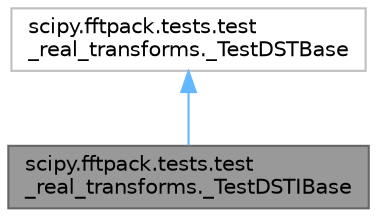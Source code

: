 digraph "scipy.fftpack.tests.test_real_transforms._TestDSTIBase"
{
 // LATEX_PDF_SIZE
  bgcolor="transparent";
  edge [fontname=Helvetica,fontsize=10,labelfontname=Helvetica,labelfontsize=10];
  node [fontname=Helvetica,fontsize=10,shape=box,height=0.2,width=0.4];
  Node1 [id="Node000001",label="scipy.fftpack.tests.test\l_real_transforms._TestDSTIBase",height=0.2,width=0.4,color="gray40", fillcolor="grey60", style="filled", fontcolor="black",tooltip=" "];
  Node2 -> Node1 [id="edge1_Node000001_Node000002",dir="back",color="steelblue1",style="solid",tooltip=" "];
  Node2 [id="Node000002",label="scipy.fftpack.tests.test\l_real_transforms._TestDSTBase",height=0.2,width=0.4,color="grey75", fillcolor="white", style="filled",URL="$d6/df6/classscipy_1_1fftpack_1_1tests_1_1test__real__transforms_1_1__TestDSTBase.html",tooltip=" "];
}
